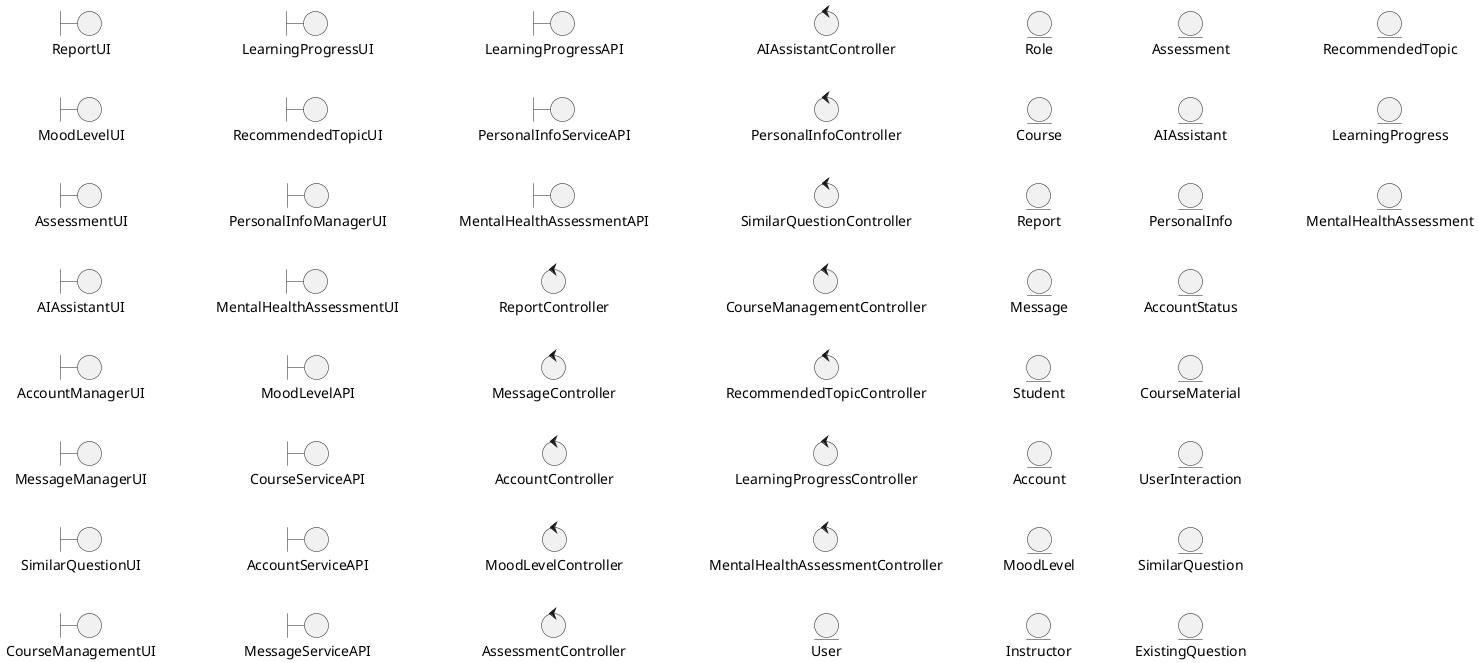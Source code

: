 @startuml
left to right direction

boundary ReportUI
boundary MoodLevelUI
boundary AssessmentUI
boundary AIAssistantUI
boundary AccountManagerUI
boundary MessageManagerUI
boundary SimilarQuestionUI
boundary CourseManagementUI
boundary LearningProgressUI
boundary RecommendedTopicUI
boundary PersonalInfoManagerUI
boundary MentalHealthAssessmentUI

boundary MoodLevelAPI
boundary CourseServiceAPI
boundary AccountServiceAPI
boundary MessageServiceAPI
boundary LearningProgressAPI
boundary PersonalInfoServiceAPI
boundary MentalHealthAssessmentAPI

control ReportController
control MessageController
control AccountController
control MoodLevelController
control AssessmentController
control AIAssistantController
control PersonalInfoController
control SimilarQuestionController
control CourseManagementController
control RecommendedTopicController
control LearningProgressController
control MentalHealthAssessmentController

entity User
entity Role
entity Course
entity Report
entity Message
entity Student
entity Account
entity MoodLevel
entity Instructor
entity Assessment
entity AIAssistant
entity PersonalInfo
entity AccountStatus
entity CourseMaterial
entity UserInteraction
entity SimilarQuestion
entity ExistingQuestion
entity RecommendedTopic
entity LearningProgress
entity MentalHealthAssessment

boundary MentalHealthAssessmentAPI
boundary MoodLevelUI
boundary MoodLevelAPI
control MoodLevelController
entity MoodLevel
@enduml